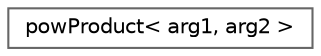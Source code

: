 digraph "Graphical Class Hierarchy"
{
 // LATEX_PDF_SIZE
  bgcolor="transparent";
  edge [fontname=Helvetica,fontsize=10,labelfontname=Helvetica,labelfontsize=10];
  node [fontname=Helvetica,fontsize=10,shape=box,height=0.2,width=0.4];
  rankdir="LR";
  Node0 [id="Node000000",label="powProduct\< arg1, arg2 \>",height=0.2,width=0.4,color="grey40", fillcolor="white", style="filled",URL="$classFoam_1_1powProduct.html",tooltip=" "];
}
